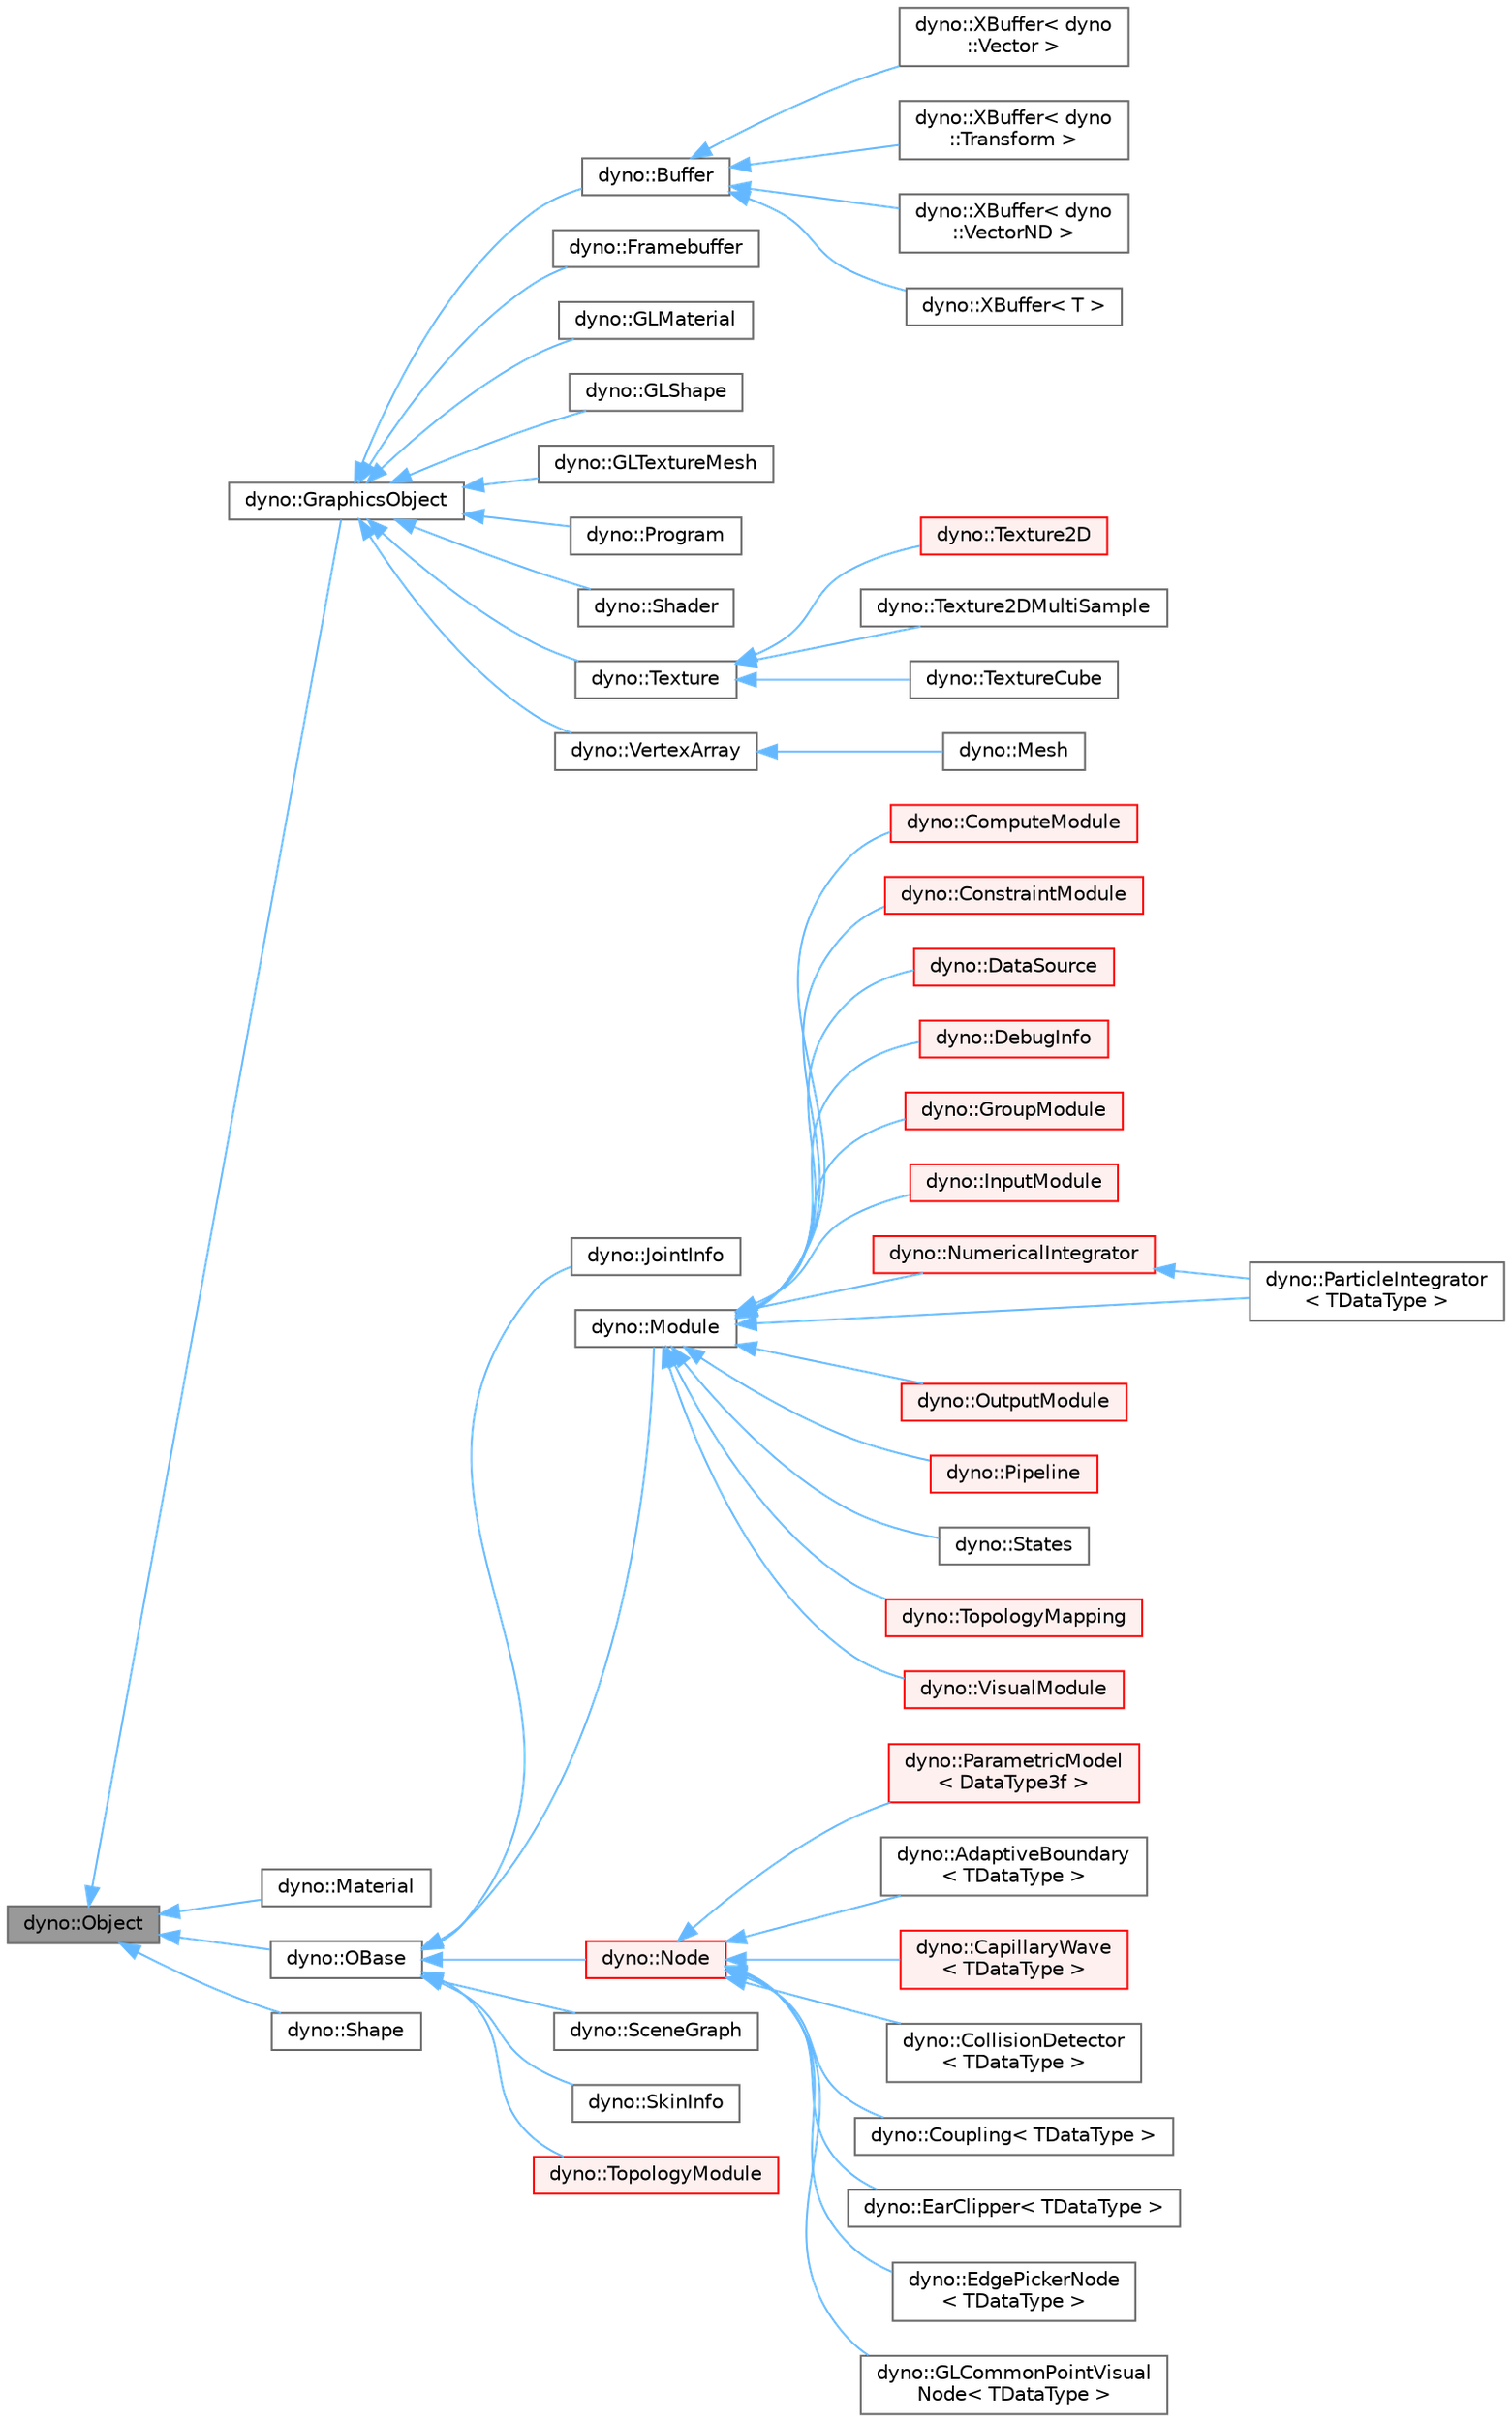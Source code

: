 digraph "dyno::Object"
{
 // LATEX_PDF_SIZE
  bgcolor="transparent";
  edge [fontname=Helvetica,fontsize=10,labelfontname=Helvetica,labelfontsize=10];
  node [fontname=Helvetica,fontsize=10,shape=box,height=0.2,width=0.4];
  rankdir="LR";
  Node1 [id="Node000001",label="dyno::Object",height=0.2,width=0.4,color="gray40", fillcolor="grey60", style="filled", fontcolor="black",tooltip=" "];
  Node1 -> Node2 [id="edge1_Node000001_Node000002",dir="back",color="steelblue1",style="solid",tooltip=" "];
  Node2 [id="Node000002",label="dyno::GraphicsObject",height=0.2,width=0.4,color="gray40", fillcolor="white", style="filled",URL="$classdyno_1_1_graphics_object.html",tooltip=" "];
  Node2 -> Node3 [id="edge2_Node000002_Node000003",dir="back",color="steelblue1",style="solid",tooltip=" "];
  Node3 [id="Node000003",label="dyno::Buffer",height=0.2,width=0.4,color="gray40", fillcolor="white", style="filled",URL="$classdyno_1_1_buffer.html",tooltip=" "];
  Node3 -> Node4 [id="edge3_Node000003_Node000004",dir="back",color="steelblue1",style="solid",tooltip=" "];
  Node4 [id="Node000004",label="dyno::XBuffer\< dyno\l::Vector \>",height=0.2,width=0.4,color="gray40", fillcolor="white", style="filled",URL="$classdyno_1_1_x_buffer.html",tooltip=" "];
  Node3 -> Node5 [id="edge4_Node000003_Node000005",dir="back",color="steelblue1",style="solid",tooltip=" "];
  Node5 [id="Node000005",label="dyno::XBuffer\< dyno\l::Transform \>",height=0.2,width=0.4,color="gray40", fillcolor="white", style="filled",URL="$classdyno_1_1_x_buffer.html",tooltip=" "];
  Node3 -> Node6 [id="edge5_Node000003_Node000006",dir="back",color="steelblue1",style="solid",tooltip=" "];
  Node6 [id="Node000006",label="dyno::XBuffer\< dyno\l::VectorND \>",height=0.2,width=0.4,color="gray40", fillcolor="white", style="filled",URL="$classdyno_1_1_x_buffer.html",tooltip=" "];
  Node3 -> Node7 [id="edge6_Node000003_Node000007",dir="back",color="steelblue1",style="solid",tooltip=" "];
  Node7 [id="Node000007",label="dyno::XBuffer\< T \>",height=0.2,width=0.4,color="gray40", fillcolor="white", style="filled",URL="$classdyno_1_1_x_buffer.html",tooltip=" "];
  Node2 -> Node8 [id="edge7_Node000002_Node000008",dir="back",color="steelblue1",style="solid",tooltip=" "];
  Node8 [id="Node000008",label="dyno::Framebuffer",height=0.2,width=0.4,color="gray40", fillcolor="white", style="filled",URL="$classdyno_1_1_framebuffer.html",tooltip=" "];
  Node2 -> Node9 [id="edge8_Node000002_Node000009",dir="back",color="steelblue1",style="solid",tooltip=" "];
  Node9 [id="Node000009",label="dyno::GLMaterial",height=0.2,width=0.4,color="gray40", fillcolor="white", style="filled",URL="$classdyno_1_1_g_l_material.html",tooltip=" "];
  Node2 -> Node10 [id="edge9_Node000002_Node000010",dir="back",color="steelblue1",style="solid",tooltip=" "];
  Node10 [id="Node000010",label="dyno::GLShape",height=0.2,width=0.4,color="gray40", fillcolor="white", style="filled",URL="$classdyno_1_1_g_l_shape.html",tooltip=" "];
  Node2 -> Node11 [id="edge10_Node000002_Node000011",dir="back",color="steelblue1",style="solid",tooltip=" "];
  Node11 [id="Node000011",label="dyno::GLTextureMesh",height=0.2,width=0.4,color="gray40", fillcolor="white", style="filled",URL="$classdyno_1_1_g_l_texture_mesh.html",tooltip=" "];
  Node2 -> Node12 [id="edge11_Node000002_Node000012",dir="back",color="steelblue1",style="solid",tooltip=" "];
  Node12 [id="Node000012",label="dyno::Program",height=0.2,width=0.4,color="gray40", fillcolor="white", style="filled",URL="$classdyno_1_1_program.html",tooltip=" "];
  Node2 -> Node13 [id="edge12_Node000002_Node000013",dir="back",color="steelblue1",style="solid",tooltip=" "];
  Node13 [id="Node000013",label="dyno::Shader",height=0.2,width=0.4,color="gray40", fillcolor="white", style="filled",URL="$classdyno_1_1_shader.html",tooltip=" "];
  Node2 -> Node14 [id="edge13_Node000002_Node000014",dir="back",color="steelblue1",style="solid",tooltip=" "];
  Node14 [id="Node000014",label="dyno::Texture",height=0.2,width=0.4,color="gray40", fillcolor="white", style="filled",URL="$classdyno_1_1_texture.html",tooltip=" "];
  Node14 -> Node15 [id="edge14_Node000014_Node000015",dir="back",color="steelblue1",style="solid",tooltip=" "];
  Node15 [id="Node000015",label="dyno::Texture2D",height=0.2,width=0.4,color="red", fillcolor="#FFF0F0", style="filled",URL="$classdyno_1_1_texture2_d.html",tooltip=" "];
  Node14 -> Node18 [id="edge15_Node000014_Node000018",dir="back",color="steelblue1",style="solid",tooltip=" "];
  Node18 [id="Node000018",label="dyno::Texture2DMultiSample",height=0.2,width=0.4,color="gray40", fillcolor="white", style="filled",URL="$classdyno_1_1_texture2_d_multi_sample.html",tooltip=" "];
  Node14 -> Node19 [id="edge16_Node000014_Node000019",dir="back",color="steelblue1",style="solid",tooltip=" "];
  Node19 [id="Node000019",label="dyno::TextureCube",height=0.2,width=0.4,color="gray40", fillcolor="white", style="filled",URL="$classdyno_1_1_texture_cube.html",tooltip=" "];
  Node2 -> Node20 [id="edge17_Node000002_Node000020",dir="back",color="steelblue1",style="solid",tooltip=" "];
  Node20 [id="Node000020",label="dyno::VertexArray",height=0.2,width=0.4,color="gray40", fillcolor="white", style="filled",URL="$classdyno_1_1_vertex_array.html",tooltip=" "];
  Node20 -> Node21 [id="edge18_Node000020_Node000021",dir="back",color="steelblue1",style="solid",tooltip=" "];
  Node21 [id="Node000021",label="dyno::Mesh",height=0.2,width=0.4,color="gray40", fillcolor="white", style="filled",URL="$classdyno_1_1_mesh.html",tooltip=" "];
  Node1 -> Node22 [id="edge19_Node000001_Node000022",dir="back",color="steelblue1",style="solid",tooltip=" "];
  Node22 [id="Node000022",label="dyno::Material",height=0.2,width=0.4,color="gray40", fillcolor="white", style="filled",URL="$classdyno_1_1_material.html",tooltip=" "];
  Node1 -> Node23 [id="edge20_Node000001_Node000023",dir="back",color="steelblue1",style="solid",tooltip=" "];
  Node23 [id="Node000023",label="dyno::OBase",height=0.2,width=0.4,color="gray40", fillcolor="white", style="filled",URL="$classdyno_1_1_o_base.html",tooltip=" "];
  Node23 -> Node24 [id="edge21_Node000023_Node000024",dir="back",color="steelblue1",style="solid",tooltip=" "];
  Node24 [id="Node000024",label="dyno::JointInfo",height=0.2,width=0.4,color="gray40", fillcolor="white", style="filled",URL="$classdyno_1_1_joint_info.html",tooltip=" "];
  Node23 -> Node25 [id="edge22_Node000023_Node000025",dir="back",color="steelblue1",style="solid",tooltip=" "];
  Node25 [id="Node000025",label="dyno::Module",height=0.2,width=0.4,color="gray40", fillcolor="white", style="filled",URL="$classdyno_1_1_module.html",tooltip=" "];
  Node25 -> Node26 [id="edge23_Node000025_Node000026",dir="back",color="steelblue1",style="solid",tooltip=" "];
  Node26 [id="Node000026",label="dyno::ComputeModule",height=0.2,width=0.4,color="red", fillcolor="#FFF0F0", style="filled",URL="$classdyno_1_1_compute_module.html",tooltip=" "];
  Node25 -> Node59 [id="edge24_Node000025_Node000059",dir="back",color="steelblue1",style="solid",tooltip=" "];
  Node59 [id="Node000059",label="dyno::ConstraintModule",height=0.2,width=0.4,color="red", fillcolor="#FFF0F0", style="filled",URL="$classdyno_1_1_constraint_module.html",tooltip=" "];
  Node25 -> Node90 [id="edge25_Node000025_Node000090",dir="back",color="steelblue1",style="solid",tooltip=" "];
  Node90 [id="Node000090",label="dyno::DataSource",height=0.2,width=0.4,color="red", fillcolor="#FFF0F0", style="filled",URL="$classdyno_1_1_data_source.html",tooltip=" "];
  Node25 -> Node93 [id="edge26_Node000025_Node000093",dir="back",color="steelblue1",style="solid",tooltip=" "];
  Node93 [id="Node000093",label="dyno::DebugInfo",height=0.2,width=0.4,color="red", fillcolor="#FFF0F0", style="filled",URL="$classdyno_1_1_debug_info.html",tooltip=" "];
  Node25 -> Node98 [id="edge27_Node000025_Node000098",dir="back",color="steelblue1",style="solid",tooltip=" "];
  Node98 [id="Node000098",label="dyno::GroupModule",height=0.2,width=0.4,color="red", fillcolor="#FFF0F0", style="filled",URL="$classdyno_1_1_group_module.html",tooltip=" "];
  Node25 -> Node105 [id="edge28_Node000025_Node000105",dir="back",color="steelblue1",style="solid",tooltip=" "];
  Node105 [id="Node000105",label="dyno::InputModule",height=0.2,width=0.4,color="red", fillcolor="#FFF0F0", style="filled",URL="$classdyno_1_1_input_module.html",tooltip=" "];
  Node25 -> Node115 [id="edge29_Node000025_Node000115",dir="back",color="steelblue1",style="solid",tooltip=" "];
  Node115 [id="Node000115",label="dyno::NumericalIntegrator",height=0.2,width=0.4,color="red", fillcolor="#FFF0F0", style="filled",URL="$classdyno_1_1_numerical_integrator.html",tooltip=" "];
  Node115 -> Node117 [id="edge30_Node000115_Node000117",dir="back",color="steelblue1",style="solid",tooltip=" "];
  Node117 [id="Node000117",label="dyno::ParticleIntegrator\l\< TDataType \>",height=0.2,width=0.4,color="gray40", fillcolor="white", style="filled",URL="$classdyno_1_1_particle_integrator.html",tooltip=" "];
  Node25 -> Node118 [id="edge31_Node000025_Node000118",dir="back",color="steelblue1",style="solid",tooltip=" "];
  Node118 [id="Node000118",label="dyno::OutputModule",height=0.2,width=0.4,color="red", fillcolor="#FFF0F0", style="filled",URL="$classdyno_1_1_output_module.html",tooltip=" "];
  Node25 -> Node117 [id="edge32_Node000025_Node000117",dir="back",color="steelblue1",style="solid",tooltip=" "];
  Node25 -> Node124 [id="edge33_Node000025_Node000124",dir="back",color="steelblue1",style="solid",tooltip=" "];
  Node124 [id="Node000124",label="dyno::Pipeline",height=0.2,width=0.4,color="red", fillcolor="#FFF0F0", style="filled",URL="$classdyno_1_1_pipeline.html",tooltip=" "];
  Node25 -> Node127 [id="edge34_Node000025_Node000127",dir="back",color="steelblue1",style="solid",tooltip=" "];
  Node127 [id="Node000127",label="dyno::States",height=0.2,width=0.4,color="gray40", fillcolor="white", style="filled",URL="$classdyno_1_1_states.html",tooltip=" "];
  Node25 -> Node128 [id="edge35_Node000025_Node000128",dir="back",color="steelblue1",style="solid",tooltip=" "];
  Node128 [id="Node000128",label="dyno::TopologyMapping",height=0.2,width=0.4,color="red", fillcolor="#FFF0F0", style="filled",URL="$classdyno_1_1_topology_mapping.html",tooltip=" "];
  Node25 -> Node145 [id="edge36_Node000025_Node000145",dir="back",color="steelblue1",style="solid",tooltip=" "];
  Node145 [id="Node000145",label="dyno::VisualModule",height=0.2,width=0.4,color="red", fillcolor="#FFF0F0", style="filled",URL="$classdyno_1_1_visual_module.html",tooltip=" "];
  Node23 -> Node166 [id="edge37_Node000023_Node000166",dir="back",color="steelblue1",style="solid",tooltip=" "];
  Node166 [id="Node000166",label="dyno::Node",height=0.2,width=0.4,color="red", fillcolor="#FFF0F0", style="filled",URL="$classdyno_1_1_node.html",tooltip=" "];
  Node166 -> Node167 [id="edge38_Node000166_Node000167",dir="back",color="steelblue1",style="solid",tooltip=" "];
  Node167 [id="Node000167",label="dyno::ParametricModel\l\< DataType3f \>",height=0.2,width=0.4,color="red", fillcolor="#FFF0F0", style="filled",URL="$classdyno_1_1_parametric_model.html",tooltip=" "];
  Node166 -> Node173 [id="edge39_Node000166_Node000173",dir="back",color="steelblue1",style="solid",tooltip=" "];
  Node173 [id="Node000173",label="dyno::AdaptiveBoundary\l\< TDataType \>",height=0.2,width=0.4,color="gray40", fillcolor="white", style="filled",URL="$classdyno_1_1_adaptive_boundary.html",tooltip=" "];
  Node166 -> Node174 [id="edge40_Node000166_Node000174",dir="back",color="steelblue1",style="solid",tooltip=" "];
  Node174 [id="Node000174",label="dyno::CapillaryWave\l\< TDataType \>",height=0.2,width=0.4,color="red", fillcolor="#FFF0F0", style="filled",URL="$classdyno_1_1_capillary_wave.html",tooltip=" "];
  Node166 -> Node176 [id="edge41_Node000166_Node000176",dir="back",color="steelblue1",style="solid",tooltip=" "];
  Node176 [id="Node000176",label="dyno::CollisionDetector\l\< TDataType \>",height=0.2,width=0.4,color="gray40", fillcolor="white", style="filled",URL="$classdyno_1_1_collision_detector.html",tooltip=" "];
  Node166 -> Node177 [id="edge42_Node000166_Node000177",dir="back",color="steelblue1",style="solid",tooltip=" "];
  Node177 [id="Node000177",label="dyno::Coupling\< TDataType \>",height=0.2,width=0.4,color="gray40", fillcolor="white", style="filled",URL="$classdyno_1_1_coupling.html",tooltip=" "];
  Node166 -> Node178 [id="edge43_Node000166_Node000178",dir="back",color="steelblue1",style="solid",tooltip=" "];
  Node178 [id="Node000178",label="dyno::EarClipper\< TDataType \>",height=0.2,width=0.4,color="gray40", fillcolor="white", style="filled",URL="$classdyno_1_1_ear_clipper.html",tooltip=" "];
  Node166 -> Node179 [id="edge44_Node000166_Node000179",dir="back",color="steelblue1",style="solid",tooltip=" "];
  Node179 [id="Node000179",label="dyno::EdgePickerNode\l\< TDataType \>",height=0.2,width=0.4,color="gray40", fillcolor="white", style="filled",URL="$classdyno_1_1_edge_picker_node.html",tooltip=" "];
  Node166 -> Node180 [id="edge45_Node000166_Node000180",dir="back",color="steelblue1",style="solid",tooltip=" "];
  Node180 [id="Node000180",label="dyno::GLCommonPointVisual\lNode\< TDataType \>",height=0.2,width=0.4,color="gray40", fillcolor="white", style="filled",URL="$classdyno_1_1_g_l_common_point_visual_node.html",tooltip=" "];
  Node23 -> Node275 [id="edge46_Node000023_Node000275",dir="back",color="steelblue1",style="solid",tooltip=" "];
  Node275 [id="Node000275",label="dyno::SceneGraph",height=0.2,width=0.4,color="gray40", fillcolor="white", style="filled",URL="$classdyno_1_1_scene_graph.html",tooltip=" "];
  Node23 -> Node276 [id="edge47_Node000023_Node000276",dir="back",color="steelblue1",style="solid",tooltip=" "];
  Node276 [id="Node000276",label="dyno::SkinInfo",height=0.2,width=0.4,color="gray40", fillcolor="white", style="filled",URL="$classdyno_1_1_skin_info.html",tooltip=" "];
  Node23 -> Node277 [id="edge48_Node000023_Node000277",dir="back",color="steelblue1",style="solid",tooltip=" "];
  Node277 [id="Node000277",label="dyno::TopologyModule",height=0.2,width=0.4,color="red", fillcolor="#FFF0F0", style="filled",URL="$classdyno_1_1_topology_module.html",tooltip=" "];
  Node1 -> Node300 [id="edge49_Node000001_Node000300",dir="back",color="steelblue1",style="solid",tooltip=" "];
  Node300 [id="Node000300",label="dyno::Shape",height=0.2,width=0.4,color="gray40", fillcolor="white", style="filled",URL="$classdyno_1_1_shape.html",tooltip=" "];
}
